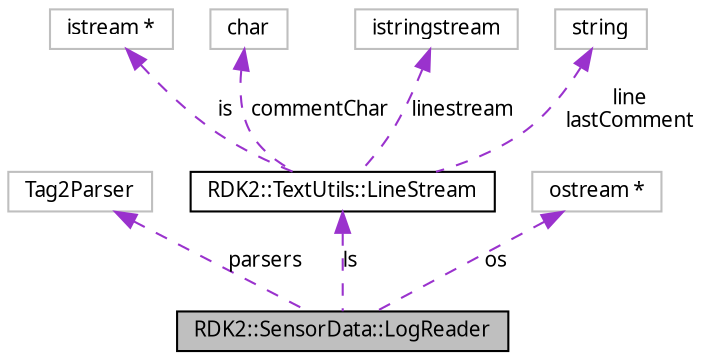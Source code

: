 digraph G
{
  edge [fontname="FreeSans.ttf",fontsize=10,labelfontname="FreeSans.ttf",labelfontsize=10];
  node [fontname="FreeSans.ttf",fontsize=10,shape=record];
  Node1 [label="RDK2::SensorData::LogReader",height=0.2,width=0.4,color="black", fillcolor="grey75", style="filled" fontcolor="black"];
  Node2 -> Node1 [dir=back,color="darkorchid3",fontsize=10,style="dashed",label="parsers",fontname="FreeSans.ttf"];
  Node2 [label="Tag2Parser",height=0.2,width=0.4,color="grey75", fillcolor="white", style="filled"];
  Node3 -> Node1 [dir=back,color="darkorchid3",fontsize=10,style="dashed",label="ls",fontname="FreeSans.ttf"];
  Node3 [label="RDK2::TextUtils::LineStream",height=0.2,width=0.4,color="black", fillcolor="white", style="filled",URL="$class_r_d_k2_1_1_text_utils_1_1_line_stream.html",tooltip="This class allows to read a text file, line by line, without seeing lines beginnings..."];
  Node4 -> Node3 [dir=back,color="darkorchid3",fontsize=10,style="dashed",label="is",fontname="FreeSans.ttf"];
  Node4 [label="istream *",height=0.2,width=0.4,color="grey75", fillcolor="white", style="filled"];
  Node5 -> Node3 [dir=back,color="darkorchid3",fontsize=10,style="dashed",label="commentChar",fontname="FreeSans.ttf"];
  Node5 [label="char",height=0.2,width=0.4,color="grey75", fillcolor="white", style="filled"];
  Node6 -> Node3 [dir=back,color="darkorchid3",fontsize=10,style="dashed",label="linestream",fontname="FreeSans.ttf"];
  Node6 [label="istringstream",height=0.2,width=0.4,color="grey75", fillcolor="white", style="filled"];
  Node7 -> Node3 [dir=back,color="darkorchid3",fontsize=10,style="dashed",label="line\nlastComment",fontname="FreeSans.ttf"];
  Node7 [label="string",height=0.2,width=0.4,color="grey75", fillcolor="white", style="filled"];
  Node8 -> Node1 [dir=back,color="darkorchid3",fontsize=10,style="dashed",label="os",fontname="FreeSans.ttf"];
  Node8 [label="ostream *",height=0.2,width=0.4,color="grey75", fillcolor="white", style="filled"];
}
